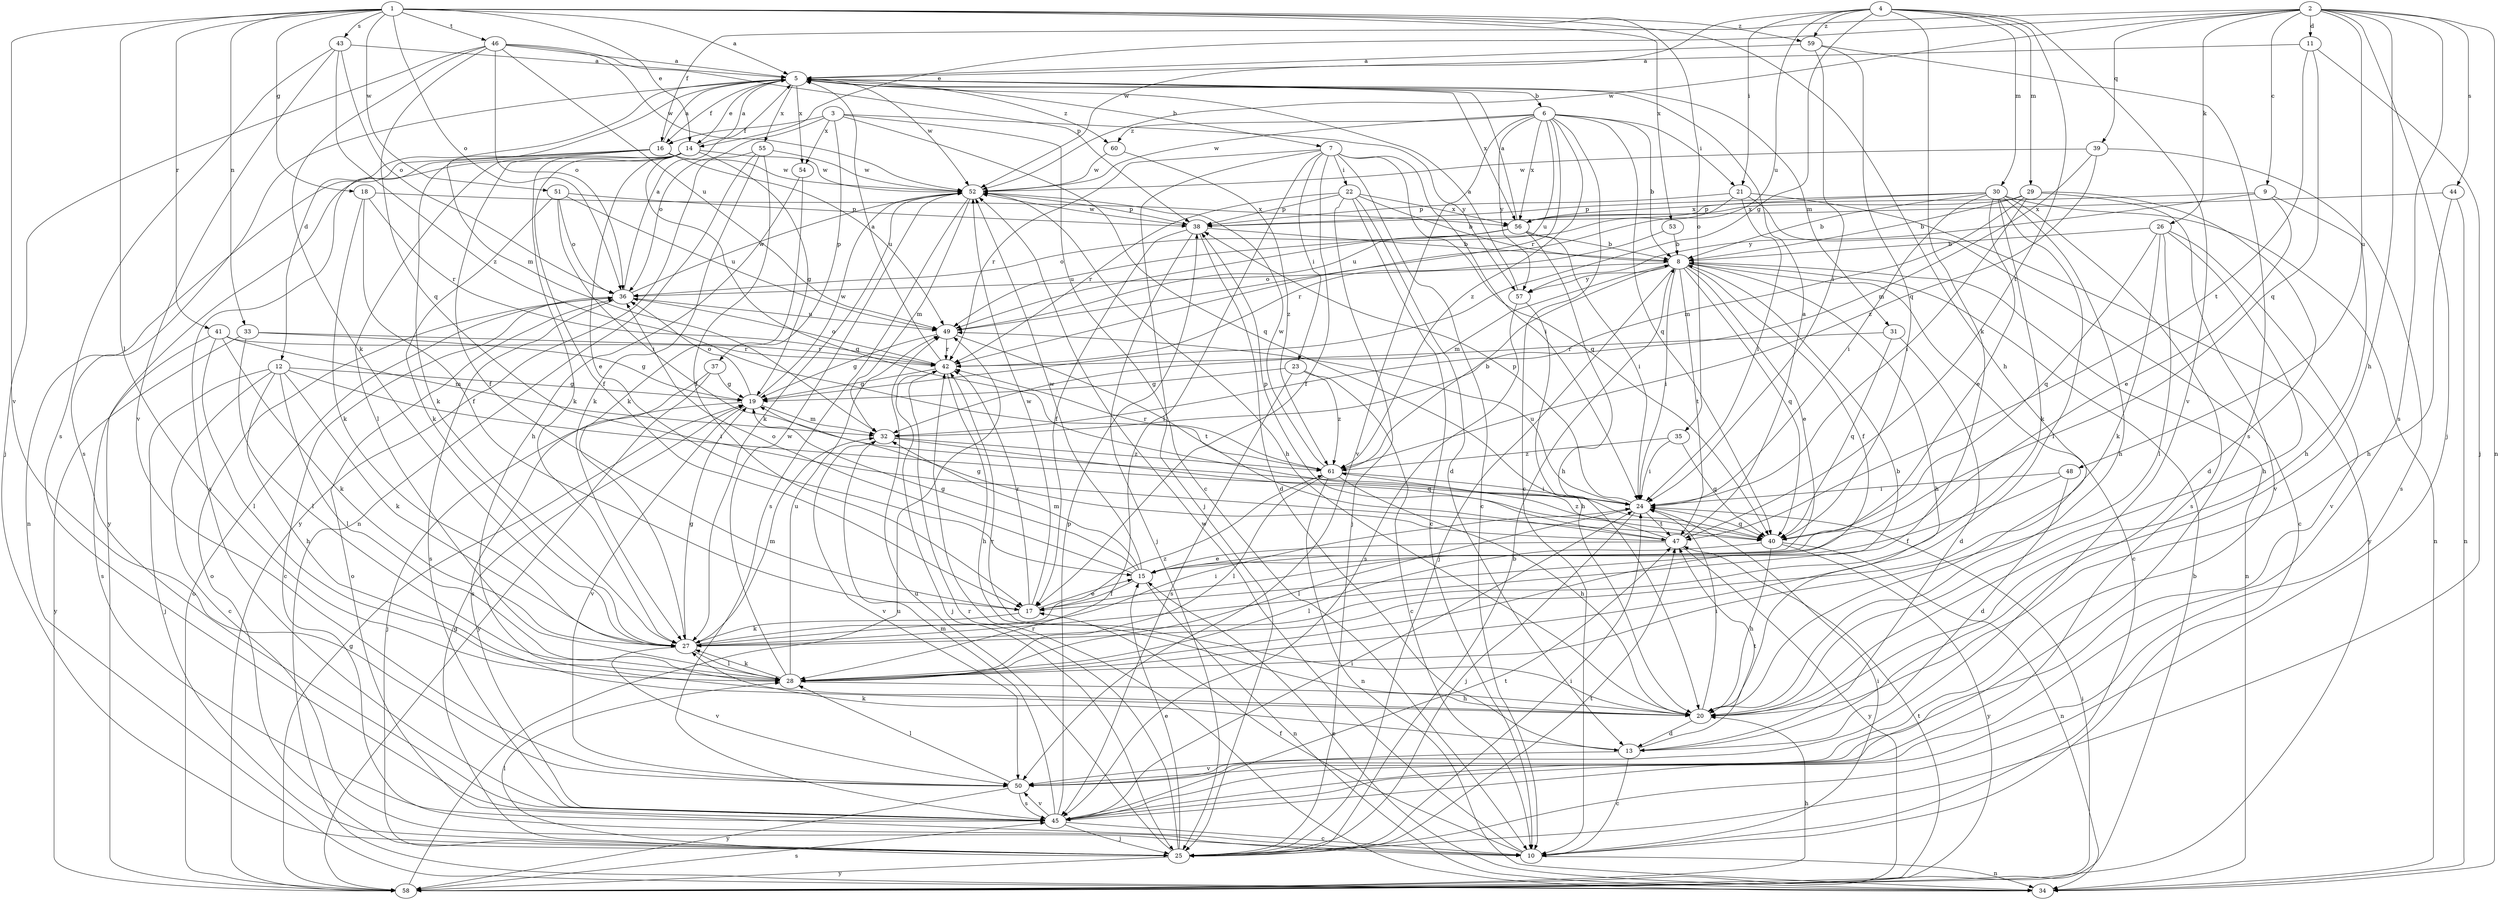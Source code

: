 strict digraph  {
	1 -> 5 [label=a];
	11 -> 5 [label=a];
	14 -> 5 [label=a];
	16 -> 5 [label=a];
	36 -> 5 [label=a];
	42 -> 5 [label=a];
	43 -> 5 [label=a];
	46 -> 5 [label=a];
	47 -> 5 [label=a];
	56 -> 5 [label=a];
	57 -> 5 [label=a];
	59 -> 5 [label=a];
	5 -> 6 [label=b];
	5 -> 7 [label=b];
	6 -> 8 [label=b];
	22 -> 8 [label=b];
	25 -> 8 [label=b];
	26 -> 8 [label=b];
	28 -> 8 [label=b];
	29 -> 8 [label=b];
	30 -> 8 [label=b];
	38 -> 8 [label=b];
	53 -> 8 [label=b];
	56 -> 8 [label=b];
	58 -> 8 [label=b];
	61 -> 8 [label=b];
	2 -> 9 [label=c];
	3 -> 10 [label=c];
	6 -> 10 [label=c];
	7 -> 10 [label=c];
	8 -> 10 [label=c];
	12 -> 10 [label=c];
	13 -> 10 [label=c];
	21 -> 10 [label=c];
	22 -> 10 [label=c];
	23 -> 10 [label=c];
	36 -> 10 [label=c];
	45 -> 10 [label=c];
	2 -> 11 [label=d];
	5 -> 12 [label=d];
	20 -> 13 [label=d];
	22 -> 13 [label=d];
	29 -> 13 [label=d];
	31 -> 13 [label=d];
	38 -> 13 [label=d];
	48 -> 13 [label=d];
	1 -> 14 [label=e];
	2 -> 14 [label=e];
	5 -> 14 [label=e];
	8 -> 15 [label=e];
	9 -> 15 [label=e];
	14 -> 15 [label=e];
	17 -> 15 [label=e];
	25 -> 15 [label=e];
	30 -> 15 [label=e];
	34 -> 15 [label=e];
	47 -> 15 [label=e];
	2 -> 16 [label=f];
	3 -> 16 [label=f];
	5 -> 16 [label=f];
	7 -> 17 [label=f];
	8 -> 17 [label=f];
	10 -> 17 [label=f];
	14 -> 17 [label=f];
	15 -> 17 [label=f];
	16 -> 17 [label=f];
	18 -> 17 [label=f];
	38 -> 17 [label=f];
	48 -> 17 [label=f];
	55 -> 17 [label=f];
	1 -> 18 [label=g];
	4 -> 19 [label=g];
	12 -> 19 [label=g];
	14 -> 19 [label=g];
	15 -> 19 [label=g];
	23 -> 19 [label=g];
	25 -> 19 [label=g];
	27 -> 19 [label=g];
	33 -> 19 [label=g];
	37 -> 19 [label=g];
	42 -> 19 [label=g];
	47 -> 19 [label=g];
	49 -> 19 [label=g];
	58 -> 19 [label=g];
	1 -> 20 [label=h];
	2 -> 20 [label=h];
	8 -> 20 [label=h];
	9 -> 20 [label=h];
	12 -> 20 [label=h];
	26 -> 20 [label=h];
	28 -> 20 [label=h];
	30 -> 20 [label=h];
	40 -> 20 [label=h];
	42 -> 20 [label=h];
	44 -> 20 [label=h];
	52 -> 20 [label=h];
	54 -> 20 [label=h];
	56 -> 20 [label=h];
	57 -> 20 [label=h];
	58 -> 20 [label=h];
	61 -> 20 [label=h];
	4 -> 21 [label=i];
	6 -> 21 [label=i];
	7 -> 22 [label=i];
	7 -> 23 [label=i];
	7 -> 24 [label=i];
	8 -> 24 [label=i];
	10 -> 24 [label=i];
	12 -> 24 [label=i];
	20 -> 24 [label=i];
	21 -> 24 [label=i];
	25 -> 24 [label=i];
	27 -> 24 [label=i];
	29 -> 24 [label=i];
	30 -> 24 [label=i];
	35 -> 24 [label=i];
	45 -> 24 [label=i];
	48 -> 24 [label=i];
	51 -> 24 [label=i];
	56 -> 24 [label=i];
	58 -> 24 [label=i];
	59 -> 24 [label=i];
	61 -> 24 [label=i];
	2 -> 25 [label=j];
	7 -> 25 [label=j];
	8 -> 25 [label=j];
	11 -> 25 [label=j];
	12 -> 25 [label=j];
	19 -> 25 [label=j];
	22 -> 25 [label=j];
	24 -> 25 [label=j];
	38 -> 25 [label=j];
	42 -> 25 [label=j];
	45 -> 25 [label=j];
	46 -> 25 [label=j];
	2 -> 26 [label=k];
	4 -> 27 [label=k];
	12 -> 27 [label=k];
	13 -> 27 [label=k];
	14 -> 27 [label=k];
	16 -> 27 [label=k];
	17 -> 27 [label=k];
	18 -> 27 [label=k];
	26 -> 27 [label=k];
	28 -> 27 [label=k];
	30 -> 27 [label=k];
	41 -> 27 [label=k];
	46 -> 27 [label=k];
	51 -> 27 [label=k];
	52 -> 27 [label=k];
	54 -> 27 [label=k];
	55 -> 27 [label=k];
	1 -> 28 [label=l];
	7 -> 28 [label=l];
	12 -> 28 [label=l];
	14 -> 28 [label=l];
	24 -> 28 [label=l];
	25 -> 28 [label=l];
	26 -> 28 [label=l];
	27 -> 28 [label=l];
	30 -> 28 [label=l];
	33 -> 28 [label=l];
	40 -> 28 [label=l];
	41 -> 28 [label=l];
	50 -> 28 [label=l];
	61 -> 28 [label=l];
	4 -> 29 [label=m];
	4 -> 30 [label=m];
	5 -> 31 [label=m];
	5 -> 32 [label=m];
	8 -> 32 [label=m];
	15 -> 32 [label=m];
	19 -> 32 [label=m];
	27 -> 32 [label=m];
	29 -> 32 [label=m];
	39 -> 32 [label=m];
	41 -> 32 [label=m];
	45 -> 32 [label=m];
	52 -> 32 [label=m];
	1 -> 33 [label=n];
	2 -> 34 [label=n];
	8 -> 34 [label=n];
	10 -> 34 [label=n];
	15 -> 34 [label=n];
	16 -> 34 [label=n];
	30 -> 34 [label=n];
	40 -> 34 [label=n];
	44 -> 34 [label=n];
	55 -> 34 [label=n];
	61 -> 34 [label=n];
	1 -> 35 [label=o];
	1 -> 36 [label=o];
	3 -> 36 [label=o];
	8 -> 36 [label=o];
	10 -> 36 [label=o];
	15 -> 36 [label=o];
	19 -> 36 [label=o];
	25 -> 36 [label=o];
	42 -> 36 [label=o];
	43 -> 36 [label=o];
	46 -> 36 [label=o];
	51 -> 36 [label=o];
	56 -> 36 [label=o];
	58 -> 36 [label=o];
	3 -> 37 [label=p];
	9 -> 38 [label=p];
	21 -> 38 [label=p];
	22 -> 38 [label=p];
	24 -> 38 [label=p];
	30 -> 38 [label=p];
	45 -> 38 [label=p];
	46 -> 38 [label=p];
	47 -> 38 [label=p];
	51 -> 38 [label=p];
	52 -> 38 [label=p];
	2 -> 39 [label=q];
	3 -> 40 [label=q];
	6 -> 40 [label=q];
	7 -> 40 [label=q];
	8 -> 40 [label=q];
	11 -> 40 [label=q];
	14 -> 40 [label=q];
	24 -> 40 [label=q];
	26 -> 40 [label=q];
	31 -> 40 [label=q];
	32 -> 40 [label=q];
	35 -> 40 [label=q];
	46 -> 40 [label=q];
	59 -> 40 [label=q];
	1 -> 41 [label=r];
	6 -> 42 [label=r];
	7 -> 42 [label=r];
	17 -> 42 [label=r];
	18 -> 42 [label=r];
	20 -> 42 [label=r];
	22 -> 42 [label=r];
	25 -> 42 [label=r];
	31 -> 42 [label=r];
	33 -> 42 [label=r];
	34 -> 42 [label=r];
	41 -> 42 [label=r];
	49 -> 42 [label=r];
	53 -> 42 [label=r];
	61 -> 42 [label=r];
	1 -> 43 [label=s];
	2 -> 44 [label=s];
	2 -> 45 [label=s];
	5 -> 45 [label=s];
	16 -> 45 [label=s];
	23 -> 45 [label=s];
	30 -> 45 [label=s];
	36 -> 45 [label=s];
	37 -> 45 [label=s];
	39 -> 45 [label=s];
	41 -> 45 [label=s];
	43 -> 45 [label=s];
	50 -> 45 [label=s];
	52 -> 45 [label=s];
	57 -> 45 [label=s];
	58 -> 45 [label=s];
	59 -> 45 [label=s];
	1 -> 46 [label=t];
	4 -> 47 [label=t];
	8 -> 47 [label=t];
	11 -> 47 [label=t];
	13 -> 47 [label=t];
	24 -> 47 [label=t];
	25 -> 47 [label=t];
	45 -> 47 [label=t];
	49 -> 47 [label=t];
	58 -> 47 [label=t];
	2 -> 48 [label=u];
	4 -> 49 [label=u];
	6 -> 49 [label=u];
	16 -> 49 [label=u];
	21 -> 49 [label=u];
	24 -> 49 [label=u];
	25 -> 49 [label=u];
	28 -> 49 [label=u];
	36 -> 49 [label=u];
	46 -> 49 [label=u];
	51 -> 49 [label=u];
	56 -> 49 [label=u];
	58 -> 49 [label=u];
	1 -> 50 [label=v];
	4 -> 50 [label=v];
	6 -> 50 [label=v];
	13 -> 50 [label=v];
	19 -> 50 [label=v];
	26 -> 50 [label=v];
	27 -> 50 [label=v];
	29 -> 50 [label=v];
	32 -> 50 [label=v];
	43 -> 50 [label=v];
	45 -> 50 [label=v];
	1 -> 51 [label=w];
	2 -> 52 [label=w];
	4 -> 52 [label=w];
	5 -> 52 [label=w];
	6 -> 52 [label=w];
	10 -> 52 [label=w];
	14 -> 52 [label=w];
	15 -> 52 [label=w];
	16 -> 52 [label=w];
	17 -> 52 [label=w];
	19 -> 52 [label=w];
	28 -> 52 [label=w];
	36 -> 52 [label=w];
	38 -> 52 [label=w];
	39 -> 52 [label=w];
	46 -> 52 [label=w];
	55 -> 52 [label=w];
	60 -> 52 [label=w];
	61 -> 52 [label=w];
	1 -> 53 [label=x];
	3 -> 54 [label=x];
	5 -> 54 [label=x];
	5 -> 55 [label=x];
	5 -> 56 [label=x];
	6 -> 56 [label=x];
	18 -> 56 [label=x];
	22 -> 56 [label=x];
	29 -> 56 [label=x];
	30 -> 56 [label=x];
	44 -> 56 [label=x];
	3 -> 57 [label=y];
	6 -> 57 [label=y];
	8 -> 57 [label=y];
	9 -> 57 [label=y];
	14 -> 58 [label=y];
	21 -> 58 [label=y];
	25 -> 58 [label=y];
	33 -> 58 [label=y];
	37 -> 58 [label=y];
	40 -> 58 [label=y];
	47 -> 58 [label=y];
	50 -> 58 [label=y];
	55 -> 58 [label=y];
	1 -> 59 [label=z];
	4 -> 59 [label=z];
	5 -> 60 [label=z];
	6 -> 60 [label=z];
	6 -> 61 [label=z];
	23 -> 61 [label=z];
	27 -> 61 [label=z];
	32 -> 61 [label=z];
	35 -> 61 [label=z];
	39 -> 61 [label=z];
	43 -> 61 [label=z];
	47 -> 61 [label=z];
	60 -> 61 [label=z];
}
